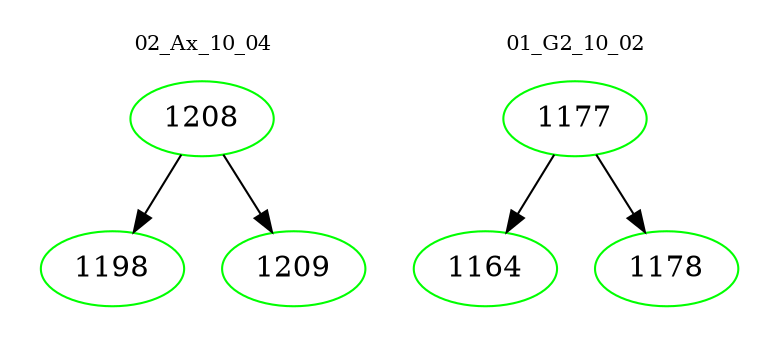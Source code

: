 digraph{
subgraph cluster_0 {
color = white
label = "02_Ax_10_04";
fontsize=10;
T0_1208 [label="1208", color="green"]
T0_1208 -> T0_1198 [color="black"]
T0_1198 [label="1198", color="green"]
T0_1208 -> T0_1209 [color="black"]
T0_1209 [label="1209", color="green"]
}
subgraph cluster_1 {
color = white
label = "01_G2_10_02";
fontsize=10;
T1_1177 [label="1177", color="green"]
T1_1177 -> T1_1164 [color="black"]
T1_1164 [label="1164", color="green"]
T1_1177 -> T1_1178 [color="black"]
T1_1178 [label="1178", color="green"]
}
}
